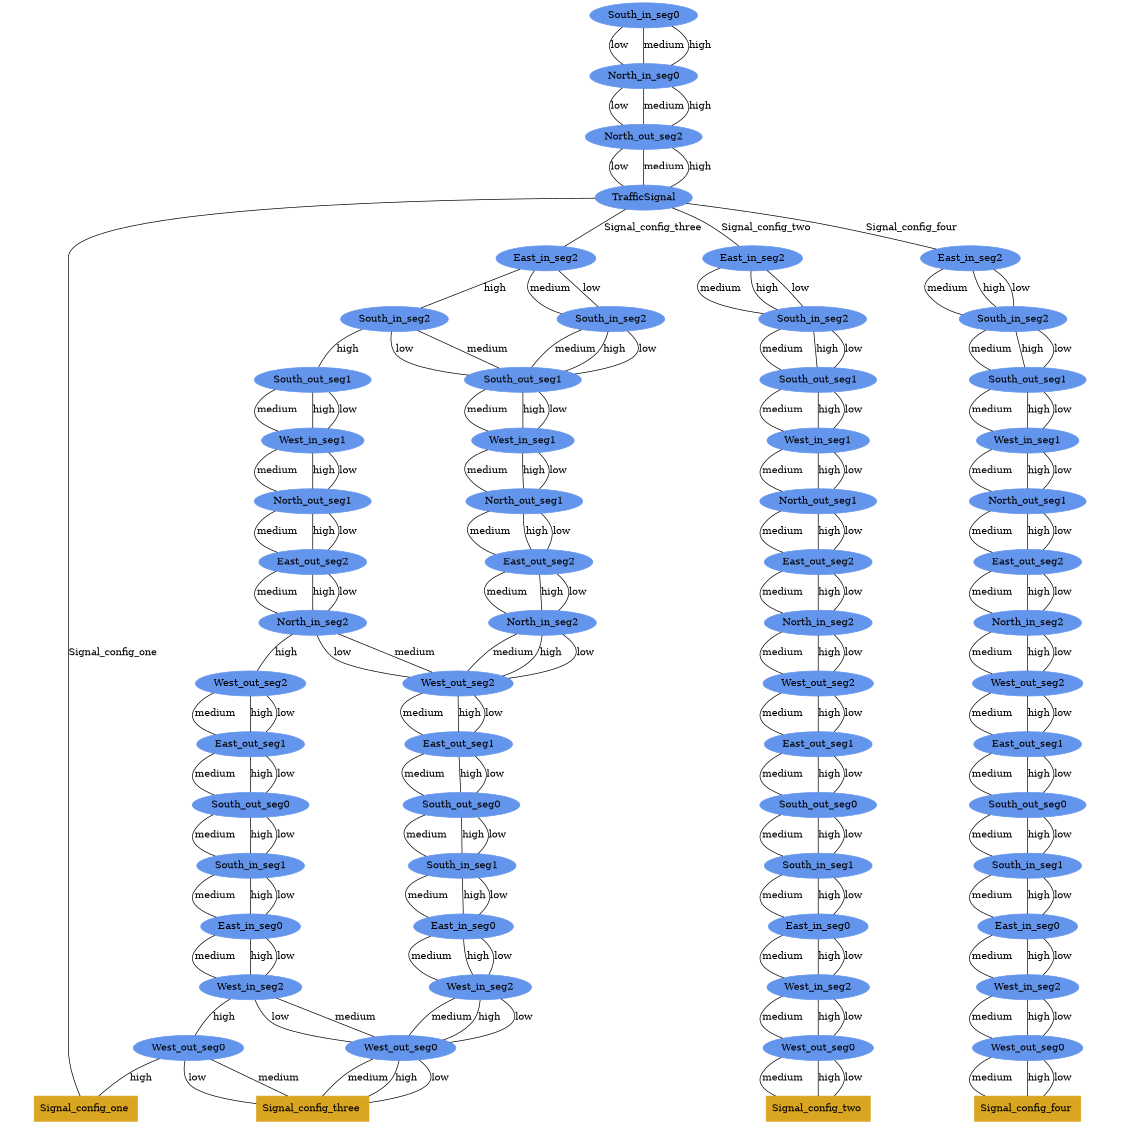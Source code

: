 digraph "DD" {
size = "7.5,10"
ratio=1.0;
center = true;
edge [dir = none];
{ rank = same; node [shape=ellipse, style=filled, color=cornflowerblue];"a0" [label="South_in_seg0"];}
{ rank = same; node [shape=ellipse, style=filled, color=cornflowerblue];"a1" [label="North_in_seg0"];}
{ rank = same; node [shape=ellipse, style=filled, color=cornflowerblue];"a2" [label="North_out_seg2"];}
{ rank = same; node [shape=ellipse, style=filled, color=cornflowerblue];"a3" [label="TrafficSignal"];}
{ rank = same; node [shape=box, style=filled, color=goldenrod];"a4" [label = "Signal_config_one "];}
{ rank = same; node [shape=ellipse, style=filled, color=cornflowerblue];"a5" [label="East_in_seg2"];}
{ rank = same; node [shape=ellipse, style=filled, color=cornflowerblue];"a6" [label="South_in_seg2"];}
{ rank = same; node [shape=ellipse, style=filled, color=cornflowerblue];"a7" [label="South_out_seg1"];}
{ rank = same; node [shape=ellipse, style=filled, color=cornflowerblue];"a8" [label="West_in_seg1"];}
{ rank = same; node [shape=ellipse, style=filled, color=cornflowerblue];"a9" [label="North_out_seg1"];}
{ rank = same; node [shape=ellipse, style=filled, color=cornflowerblue];"a10" [label="East_out_seg2"];}
{ rank = same; node [shape=ellipse, style=filled, color=cornflowerblue];"a11" [label="North_in_seg2"];}
{ rank = same; node [shape=ellipse, style=filled, color=cornflowerblue];"a12" [label="West_out_seg2"];}
{ rank = same; node [shape=ellipse, style=filled, color=cornflowerblue];"a13" [label="East_out_seg1"];}
{ rank = same; node [shape=ellipse, style=filled, color=cornflowerblue];"a14" [label="South_out_seg0"];}
{ rank = same; node [shape=ellipse, style=filled, color=cornflowerblue];"a15" [label="South_in_seg1"];}
{ rank = same; node [shape=ellipse, style=filled, color=cornflowerblue];"a16" [label="East_in_seg0"];}
{ rank = same; node [shape=ellipse, style=filled, color=cornflowerblue];"a17" [label="West_in_seg2"];}
{ rank = same; node [shape=ellipse, style=filled, color=cornflowerblue];"a18" [label="West_out_seg0"];}
{ rank = same; node [shape=box, style=filled, color=goldenrod];"a19" [label = "Signal_config_two "];}
{ rank = same; node [shape=ellipse, style=filled, color=cornflowerblue];"a20" [label="East_in_seg2"];}
{ rank = same; node [shape=ellipse, style=filled, color=cornflowerblue];"a21" [label="South_in_seg2"];}
{ rank = same; node [shape=ellipse, style=filled, color=cornflowerblue];"a22" [label="South_out_seg1"];}
{ rank = same; node [shape=ellipse, style=filled, color=cornflowerblue];"a23" [label="West_in_seg1"];}
{ rank = same; node [shape=ellipse, style=filled, color=cornflowerblue];"a24" [label="North_out_seg1"];}
{ rank = same; node [shape=ellipse, style=filled, color=cornflowerblue];"a25" [label="East_out_seg2"];}
{ rank = same; node [shape=ellipse, style=filled, color=cornflowerblue];"a26" [label="North_in_seg2"];}
{ rank = same; node [shape=ellipse, style=filled, color=cornflowerblue];"a27" [label="West_out_seg2"];}
{ rank = same; node [shape=ellipse, style=filled, color=cornflowerblue];"a28" [label="East_out_seg1"];}
{ rank = same; node [shape=ellipse, style=filled, color=cornflowerblue];"a29" [label="South_out_seg0"];}
{ rank = same; node [shape=ellipse, style=filled, color=cornflowerblue];"a30" [label="South_in_seg1"];}
{ rank = same; node [shape=ellipse, style=filled, color=cornflowerblue];"a31" [label="East_in_seg0"];}
{ rank = same; node [shape=ellipse, style=filled, color=cornflowerblue];"a32" [label="West_in_seg2"];}
{ rank = same; node [shape=ellipse, style=filled, color=cornflowerblue];"a33" [label="West_out_seg0"];}
{ rank = same; node [shape=box, style=filled, color=goldenrod];"a34" [label = "Signal_config_three "];}
{ rank = same; node [shape=ellipse, style=filled, color=cornflowerblue];"a35" [label="South_in_seg2"];}
{ rank = same; node [shape=ellipse, style=filled, color=cornflowerblue];"a36" [label="South_out_seg1"];}
{ rank = same; node [shape=ellipse, style=filled, color=cornflowerblue];"a37" [label="West_in_seg1"];}
{ rank = same; node [shape=ellipse, style=filled, color=cornflowerblue];"a38" [label="North_out_seg1"];}
{ rank = same; node [shape=ellipse, style=filled, color=cornflowerblue];"a39" [label="East_out_seg2"];}
{ rank = same; node [shape=ellipse, style=filled, color=cornflowerblue];"a40" [label="North_in_seg2"];}
{ rank = same; node [shape=ellipse, style=filled, color=cornflowerblue];"a41" [label="West_out_seg2"];}
{ rank = same; node [shape=ellipse, style=filled, color=cornflowerblue];"a42" [label="East_out_seg1"];}
{ rank = same; node [shape=ellipse, style=filled, color=cornflowerblue];"a43" [label="South_out_seg0"];}
{ rank = same; node [shape=ellipse, style=filled, color=cornflowerblue];"a44" [label="South_in_seg1"];}
{ rank = same; node [shape=ellipse, style=filled, color=cornflowerblue];"a45" [label="East_in_seg0"];}
{ rank = same; node [shape=ellipse, style=filled, color=cornflowerblue];"a46" [label="West_in_seg2"];}
{ rank = same; node [shape=ellipse, style=filled, color=cornflowerblue];"a47" [label="West_out_seg0"];}
{ rank = same; node [shape=ellipse, style=filled, color=cornflowerblue];"a48" [label="East_in_seg2"];}
{ rank = same; node [shape=ellipse, style=filled, color=cornflowerblue];"a49" [label="South_in_seg2"];}
{ rank = same; node [shape=ellipse, style=filled, color=cornflowerblue];"a50" [label="South_out_seg1"];}
{ rank = same; node [shape=ellipse, style=filled, color=cornflowerblue];"a51" [label="West_in_seg1"];}
{ rank = same; node [shape=ellipse, style=filled, color=cornflowerblue];"a52" [label="North_out_seg1"];}
{ rank = same; node [shape=ellipse, style=filled, color=cornflowerblue];"a53" [label="East_out_seg2"];}
{ rank = same; node [shape=ellipse, style=filled, color=cornflowerblue];"a54" [label="North_in_seg2"];}
{ rank = same; node [shape=ellipse, style=filled, color=cornflowerblue];"a55" [label="West_out_seg2"];}
{ rank = same; node [shape=ellipse, style=filled, color=cornflowerblue];"a56" [label="East_out_seg1"];}
{ rank = same; node [shape=ellipse, style=filled, color=cornflowerblue];"a57" [label="South_out_seg0"];}
{ rank = same; node [shape=ellipse, style=filled, color=cornflowerblue];"a58" [label="South_in_seg1"];}
{ rank = same; node [shape=ellipse, style=filled, color=cornflowerblue];"a59" [label="East_in_seg0"];}
{ rank = same; node [shape=ellipse, style=filled, color=cornflowerblue];"a60" [label="West_in_seg2"];}
{ rank = same; node [shape=ellipse, style=filled, color=cornflowerblue];"a61" [label="West_out_seg0"];}
{ rank = same; node [shape=box, style=filled, color=goldenrod];"a62" [label = "Signal_config_four "];}
"a3" -> "a4" [label = "Signal_config_one"];
"a18" -> "a19" [label = "low"];
"a18" -> "a19" [label = "medium"];
"a18" -> "a19" [label = "high"];
"a17" -> "a18" [label = "low"];
"a17" -> "a18" [label = "medium"];
"a17" -> "a18" [label = "high"];
"a16" -> "a17" [label = "low"];
"a16" -> "a17" [label = "medium"];
"a16" -> "a17" [label = "high"];
"a15" -> "a16" [label = "low"];
"a15" -> "a16" [label = "medium"];
"a15" -> "a16" [label = "high"];
"a14" -> "a15" [label = "low"];
"a14" -> "a15" [label = "medium"];
"a14" -> "a15" [label = "high"];
"a13" -> "a14" [label = "low"];
"a13" -> "a14" [label = "medium"];
"a13" -> "a14" [label = "high"];
"a12" -> "a13" [label = "low"];
"a12" -> "a13" [label = "medium"];
"a12" -> "a13" [label = "high"];
"a11" -> "a12" [label = "low"];
"a11" -> "a12" [label = "medium"];
"a11" -> "a12" [label = "high"];
"a10" -> "a11" [label = "low"];
"a10" -> "a11" [label = "medium"];
"a10" -> "a11" [label = "high"];
"a9" -> "a10" [label = "low"];
"a9" -> "a10" [label = "medium"];
"a9" -> "a10" [label = "high"];
"a8" -> "a9" [label = "low"];
"a8" -> "a9" [label = "medium"];
"a8" -> "a9" [label = "high"];
"a7" -> "a8" [label = "low"];
"a7" -> "a8" [label = "medium"];
"a7" -> "a8" [label = "high"];
"a6" -> "a7" [label = "low"];
"a6" -> "a7" [label = "medium"];
"a6" -> "a7" [label = "high"];
"a5" -> "a6" [label = "low"];
"a5" -> "a6" [label = "medium"];
"a5" -> "a6" [label = "high"];
"a3" -> "a5" [label = "Signal_config_two"];
"a33" -> "a34" [label = "low"];
"a33" -> "a34" [label = "medium"];
"a33" -> "a34" [label = "high"];
"a32" -> "a33" [label = "low"];
"a32" -> "a33" [label = "medium"];
"a32" -> "a33" [label = "high"];
"a31" -> "a32" [label = "low"];
"a31" -> "a32" [label = "medium"];
"a31" -> "a32" [label = "high"];
"a30" -> "a31" [label = "low"];
"a30" -> "a31" [label = "medium"];
"a30" -> "a31" [label = "high"];
"a29" -> "a30" [label = "low"];
"a29" -> "a30" [label = "medium"];
"a29" -> "a30" [label = "high"];
"a28" -> "a29" [label = "low"];
"a28" -> "a29" [label = "medium"];
"a28" -> "a29" [label = "high"];
"a27" -> "a28" [label = "low"];
"a27" -> "a28" [label = "medium"];
"a27" -> "a28" [label = "high"];
"a26" -> "a27" [label = "low"];
"a26" -> "a27" [label = "medium"];
"a26" -> "a27" [label = "high"];
"a25" -> "a26" [label = "low"];
"a25" -> "a26" [label = "medium"];
"a25" -> "a26" [label = "high"];
"a24" -> "a25" [label = "low"];
"a24" -> "a25" [label = "medium"];
"a24" -> "a25" [label = "high"];
"a23" -> "a24" [label = "low"];
"a23" -> "a24" [label = "medium"];
"a23" -> "a24" [label = "high"];
"a22" -> "a23" [label = "low"];
"a22" -> "a23" [label = "medium"];
"a22" -> "a23" [label = "high"];
"a21" -> "a22" [label = "low"];
"a21" -> "a22" [label = "medium"];
"a21" -> "a22" [label = "high"];
"a20" -> "a21" [label = "low"];
"a20" -> "a21" [label = "medium"];
"a35" -> "a22" [label = "low"];
"a35" -> "a22" [label = "medium"];
"a40" -> "a27" [label = "low"];
"a40" -> "a27" [label = "medium"];
"a46" -> "a33" [label = "low"];
"a46" -> "a33" [label = "medium"];
"a47" -> "a34" [label = "low"];
"a47" -> "a34" [label = "medium"];
"a47" -> "a4" [label = "high"];
"a46" -> "a47" [label = "high"];
"a45" -> "a46" [label = "low"];
"a45" -> "a46" [label = "medium"];
"a45" -> "a46" [label = "high"];
"a44" -> "a45" [label = "low"];
"a44" -> "a45" [label = "medium"];
"a44" -> "a45" [label = "high"];
"a43" -> "a44" [label = "low"];
"a43" -> "a44" [label = "medium"];
"a43" -> "a44" [label = "high"];
"a42" -> "a43" [label = "low"];
"a42" -> "a43" [label = "medium"];
"a42" -> "a43" [label = "high"];
"a41" -> "a42" [label = "low"];
"a41" -> "a42" [label = "medium"];
"a41" -> "a42" [label = "high"];
"a40" -> "a41" [label = "high"];
"a39" -> "a40" [label = "low"];
"a39" -> "a40" [label = "medium"];
"a39" -> "a40" [label = "high"];
"a38" -> "a39" [label = "low"];
"a38" -> "a39" [label = "medium"];
"a38" -> "a39" [label = "high"];
"a37" -> "a38" [label = "low"];
"a37" -> "a38" [label = "medium"];
"a37" -> "a38" [label = "high"];
"a36" -> "a37" [label = "low"];
"a36" -> "a37" [label = "medium"];
"a36" -> "a37" [label = "high"];
"a35" -> "a36" [label = "high"];
"a20" -> "a35" [label = "high"];
"a3" -> "a20" [label = "Signal_config_three"];
"a61" -> "a62" [label = "low"];
"a61" -> "a62" [label = "medium"];
"a61" -> "a62" [label = "high"];
"a60" -> "a61" [label = "low"];
"a60" -> "a61" [label = "medium"];
"a60" -> "a61" [label = "high"];
"a59" -> "a60" [label = "low"];
"a59" -> "a60" [label = "medium"];
"a59" -> "a60" [label = "high"];
"a58" -> "a59" [label = "low"];
"a58" -> "a59" [label = "medium"];
"a58" -> "a59" [label = "high"];
"a57" -> "a58" [label = "low"];
"a57" -> "a58" [label = "medium"];
"a57" -> "a58" [label = "high"];
"a56" -> "a57" [label = "low"];
"a56" -> "a57" [label = "medium"];
"a56" -> "a57" [label = "high"];
"a55" -> "a56" [label = "low"];
"a55" -> "a56" [label = "medium"];
"a55" -> "a56" [label = "high"];
"a54" -> "a55" [label = "low"];
"a54" -> "a55" [label = "medium"];
"a54" -> "a55" [label = "high"];
"a53" -> "a54" [label = "low"];
"a53" -> "a54" [label = "medium"];
"a53" -> "a54" [label = "high"];
"a52" -> "a53" [label = "low"];
"a52" -> "a53" [label = "medium"];
"a52" -> "a53" [label = "high"];
"a51" -> "a52" [label = "low"];
"a51" -> "a52" [label = "medium"];
"a51" -> "a52" [label = "high"];
"a50" -> "a51" [label = "low"];
"a50" -> "a51" [label = "medium"];
"a50" -> "a51" [label = "high"];
"a49" -> "a50" [label = "low"];
"a49" -> "a50" [label = "medium"];
"a49" -> "a50" [label = "high"];
"a48" -> "a49" [label = "low"];
"a48" -> "a49" [label = "medium"];
"a48" -> "a49" [label = "high"];
"a3" -> "a48" [label = "Signal_config_four"];
"a2" -> "a3" [label = "low"];
"a2" -> "a3" [label = "medium"];
"a2" -> "a3" [label = "high"];
"a1" -> "a2" [label = "low"];
"a1" -> "a2" [label = "medium"];
"a1" -> "a2" [label = "high"];
"a0" -> "a1" [label = "low"];
"a0" -> "a1" [label = "medium"];
"a0" -> "a1" [label = "high"];
}
